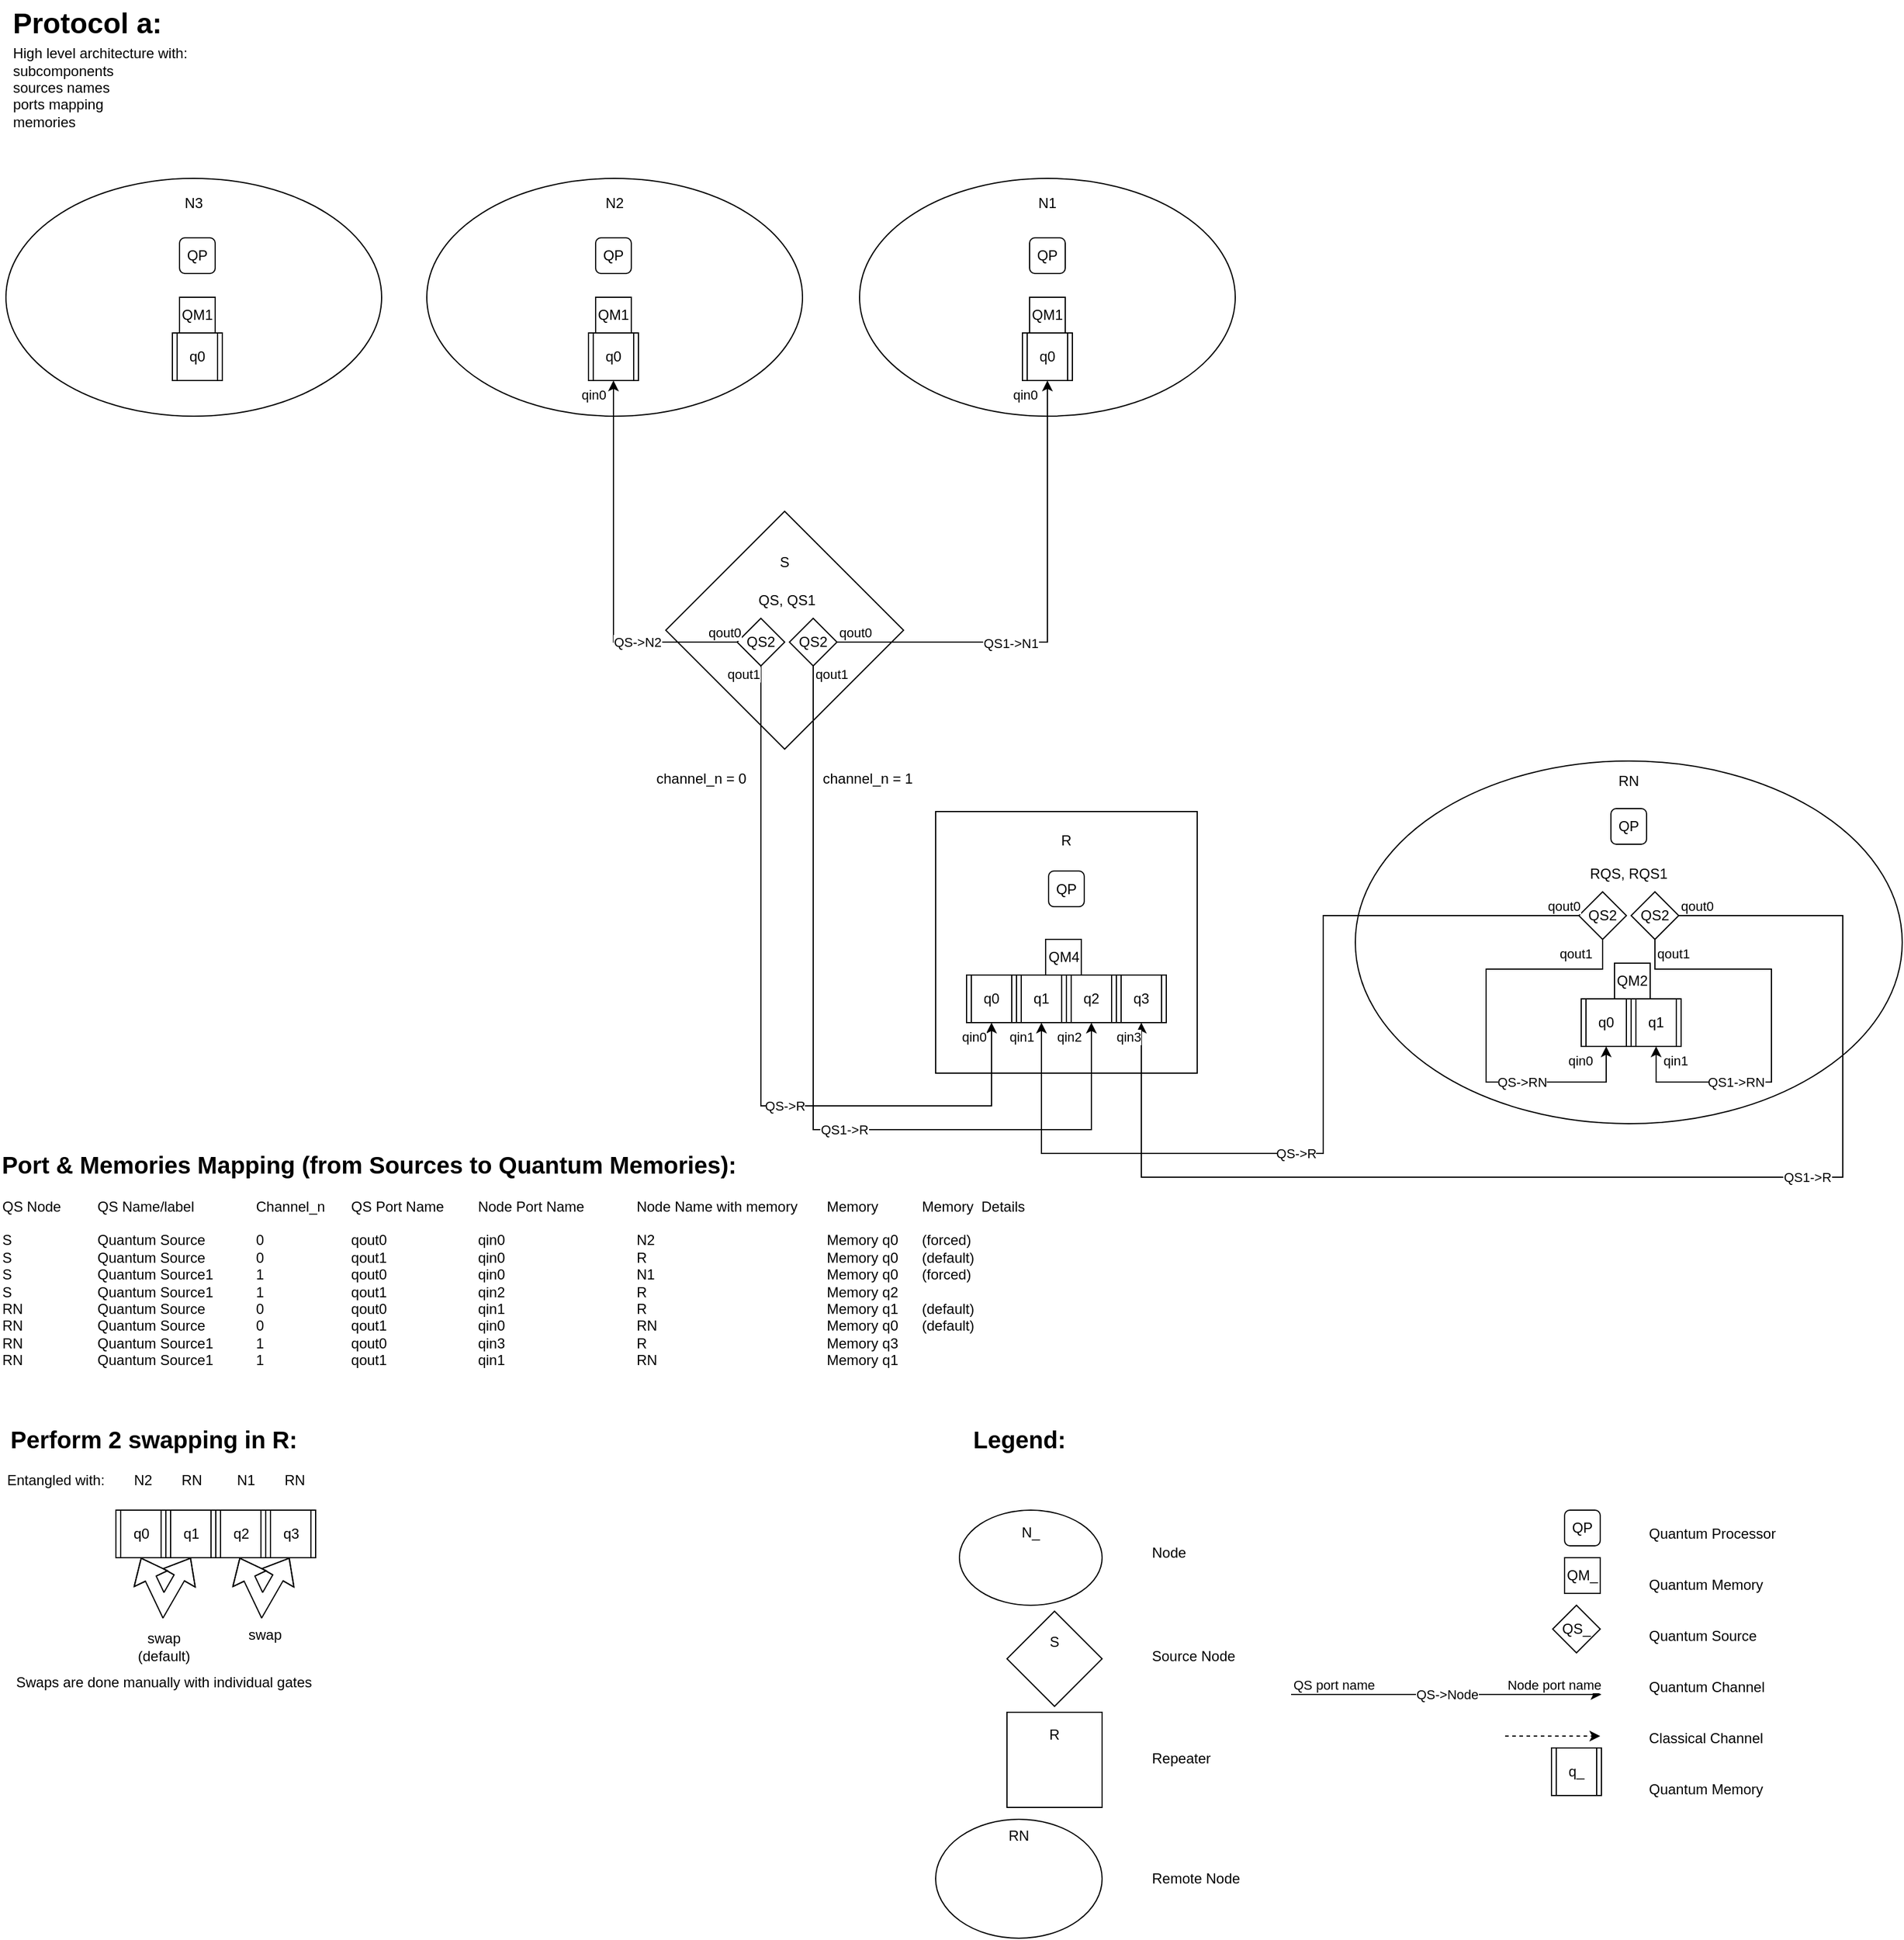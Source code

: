 <mxfile version="24.7.7">
  <diagram name="Page-1" id="dVKG3GEPzbiWDeYoe4Eq">
    <mxGraphModel dx="2391" dy="1146" grid="1" gridSize="10" guides="1" tooltips="1" connect="1" arrows="1" fold="1" page="1" pageScale="1" pageWidth="827" pageHeight="1169" math="0" shadow="0">
      <root>
        <mxCell id="0" />
        <mxCell id="1" parent="0" />
        <mxCell id="TDSQbMUx6A5pPO5LPqoz-3" value="QP" style="rounded=1;whiteSpace=wrap;html=1;" parent="1" vertex="1">
          <mxGeometry x="1356" y="1280" width="30" height="30" as="geometry" />
        </mxCell>
        <mxCell id="TDSQbMUx6A5pPO5LPqoz-5" value="QM_" style="whiteSpace=wrap;html=1;aspect=fixed;" parent="1" vertex="1">
          <mxGeometry x="1356" y="1320" width="30" height="30" as="geometry" />
        </mxCell>
        <mxCell id="TDSQbMUx6A5pPO5LPqoz-15" value="S&lt;div&gt;&lt;br&gt;&lt;/div&gt;&lt;div&gt;&lt;br&gt;&lt;/div&gt;&lt;div&gt;&lt;br&gt;&lt;/div&gt;&lt;div&gt;&lt;br&gt;&lt;/div&gt;&lt;div&gt;&lt;br&gt;&lt;/div&gt;&lt;div&gt;&lt;br&gt;&lt;/div&gt;&lt;div&gt;&lt;br&gt;&lt;/div&gt;&lt;div&gt;&lt;br&gt;&lt;/div&gt;" style="rhombus;whiteSpace=wrap;html=1;" parent="1" vertex="1">
          <mxGeometry x="600" y="440" width="200" height="200" as="geometry" />
        </mxCell>
        <mxCell id="TDSQbMUx6A5pPO5LPqoz-18" value="S&lt;div&gt;&lt;br&gt;&lt;/div&gt;&lt;div&gt;&lt;br&gt;&lt;/div&gt;" style="rhombus;whiteSpace=wrap;html=1;" parent="1" vertex="1">
          <mxGeometry x="887" y="1365" width="80" height="80" as="geometry" />
        </mxCell>
        <mxCell id="TDSQbMUx6A5pPO5LPqoz-19" value="QS_" style="rhombus;whiteSpace=wrap;html=1;" parent="1" vertex="1">
          <mxGeometry x="1346" y="1360" width="40" height="40" as="geometry" />
        </mxCell>
        <mxCell id="TDSQbMUx6A5pPO5LPqoz-25" value="Protocol a:" style="text;strokeColor=none;fillColor=none;html=1;fontSize=24;fontStyle=1;verticalAlign=middle;align=center;" parent="1" vertex="1">
          <mxGeometry x="47.5" y="10" width="130" height="40" as="geometry" />
        </mxCell>
        <mxCell id="TDSQbMUx6A5pPO5LPqoz-27" value="N1&lt;div&gt;&lt;br&gt;&lt;/div&gt;&lt;div&gt;&lt;br&gt;&lt;/div&gt;&lt;div&gt;&lt;br&gt;&lt;/div&gt;&lt;div&gt;&lt;div&gt;&lt;br&gt;&lt;/div&gt;&lt;div&gt;&lt;br&gt;&lt;/div&gt;&lt;div&gt;&lt;br&gt;&lt;/div&gt;&lt;div&gt;&lt;br&gt;&lt;/div&gt;&lt;div&gt;&lt;br&gt;&lt;div&gt;&lt;br&gt;&lt;/div&gt;&lt;div&gt;&lt;br&gt;&lt;/div&gt;&lt;div&gt;&lt;br&gt;&lt;/div&gt;&lt;/div&gt;&lt;/div&gt;" style="ellipse;whiteSpace=wrap;html=1;" parent="1" vertex="1">
          <mxGeometry x="763" y="160" width="316" height="200" as="geometry" />
        </mxCell>
        <mxCell id="TDSQbMUx6A5pPO5LPqoz-30" value="N2&lt;div&gt;&lt;br&gt;&lt;/div&gt;&lt;div&gt;&lt;br&gt;&lt;/div&gt;&lt;div&gt;&lt;br&gt;&lt;/div&gt;&lt;div&gt;&lt;br&gt;&lt;/div&gt;&lt;div&gt;&lt;br&gt;&lt;/div&gt;&lt;div&gt;&lt;br&gt;&lt;/div&gt;&lt;div&gt;&lt;br&gt;&lt;/div&gt;&lt;div&gt;&lt;br&gt;&lt;div&gt;&lt;br&gt;&lt;/div&gt;&lt;div&gt;&lt;br&gt;&lt;/div&gt;&lt;div&gt;&lt;br&gt;&lt;/div&gt;&lt;/div&gt;" style="ellipse;whiteSpace=wrap;html=1;" parent="1" vertex="1">
          <mxGeometry x="399" y="160" width="316" height="200" as="geometry" />
        </mxCell>
        <mxCell id="TDSQbMUx6A5pPO5LPqoz-33" value="N3&lt;div&gt;&lt;br&gt;&lt;/div&gt;&lt;div&gt;&lt;br&gt;&lt;/div&gt;&lt;div&gt;&lt;br&gt;&lt;/div&gt;&lt;div&gt;&lt;br&gt;&lt;/div&gt;&lt;div&gt;&lt;br&gt;&lt;/div&gt;&lt;div&gt;&lt;br&gt;&lt;/div&gt;&lt;div&gt;&lt;br&gt;&lt;/div&gt;&lt;div&gt;&lt;br&gt;&lt;/div&gt;&lt;div&gt;&lt;br&gt;&lt;/div&gt;&lt;div&gt;&lt;br&gt;&lt;/div&gt;&lt;div&gt;&lt;br&gt;&lt;/div&gt;" style="ellipse;whiteSpace=wrap;html=1;" parent="1" vertex="1">
          <mxGeometry x="45" y="160" width="316" height="200" as="geometry" />
        </mxCell>
        <mxCell id="TDSQbMUx6A5pPO5LPqoz-39" value="N_&lt;div&gt;&lt;br&gt;&lt;/div&gt;&lt;div&gt;&lt;br&gt;&lt;/div&gt;&lt;div&gt;&lt;br&gt;&lt;/div&gt;" style="ellipse;whiteSpace=wrap;html=1;" parent="1" vertex="1">
          <mxGeometry x="847" y="1280" width="120" height="80" as="geometry" />
        </mxCell>
        <mxCell id="TDSQbMUx6A5pPO5LPqoz-40" value="&lt;div&gt;&lt;br&gt;&lt;/div&gt;R&lt;div&gt;&lt;br&gt;&lt;/div&gt;&lt;div&gt;&lt;br&gt;&lt;/div&gt;&lt;div&gt;&lt;br&gt;&lt;/div&gt;&lt;div&gt;&lt;br&gt;&lt;/div&gt;&lt;div&gt;&lt;br&gt;&lt;/div&gt;&lt;div&gt;&lt;br&gt;&lt;/div&gt;&lt;div&gt;&lt;br&gt;&lt;/div&gt;&lt;div&gt;&lt;br&gt;&lt;/div&gt;&lt;div&gt;&lt;br&gt;&lt;/div&gt;&lt;div&gt;&lt;br&gt;&lt;div&gt;&lt;br&gt;&lt;/div&gt;&lt;div&gt;&lt;br&gt;&lt;/div&gt;&lt;div&gt;&lt;br&gt;&lt;/div&gt;&lt;/div&gt;" style="whiteSpace=wrap;html=1;aspect=fixed;" parent="1" vertex="1">
          <mxGeometry x="827" y="692.5" width="220" height="220" as="geometry" />
        </mxCell>
        <mxCell id="TDSQbMUx6A5pPO5LPqoz-42" value="R&lt;div&gt;&lt;br&gt;&lt;/div&gt;&lt;div&gt;&lt;br&gt;&lt;/div&gt;&lt;div&gt;&lt;br&gt;&lt;/div&gt;" style="whiteSpace=wrap;html=1;aspect=fixed;" parent="1" vertex="1">
          <mxGeometry x="887" y="1450" width="80" height="80" as="geometry" />
        </mxCell>
        <mxCell id="TDSQbMUx6A5pPO5LPqoz-43" value="QP" style="rounded=1;whiteSpace=wrap;html=1;" parent="1" vertex="1">
          <mxGeometry x="922" y="742.5" width="30" height="30" as="geometry" />
        </mxCell>
        <mxCell id="TDSQbMUx6A5pPO5LPqoz-49" value="&lt;div&gt;RN&lt;/div&gt;&lt;div&gt;&lt;br&gt;&lt;/div&gt;&lt;div&gt;&lt;br&gt;&lt;/div&gt;&lt;div&gt;&lt;br&gt;&lt;/div&gt;&lt;div&gt;&lt;br&gt;&lt;/div&gt;&lt;div&gt;&lt;br&gt;&lt;/div&gt;&lt;div&gt;&lt;br&gt;&lt;/div&gt;&lt;div&gt;&lt;br&gt;&lt;/div&gt;&lt;div&gt;&lt;br&gt;&lt;/div&gt;&lt;div&gt;&lt;br&gt;&lt;/div&gt;&lt;div&gt;&lt;br&gt;&lt;/div&gt;&lt;div&gt;&lt;br&gt;&lt;/div&gt;&lt;div&gt;&lt;br&gt;&lt;/div&gt;&lt;div&gt;&lt;br&gt;&lt;/div&gt;&lt;div&gt;&lt;br&gt;&lt;/div&gt;&lt;div&gt;&lt;br&gt;&lt;/div&gt;&lt;div&gt;&lt;br&gt;&lt;/div&gt;&lt;div&gt;&lt;br&gt;&lt;/div&gt;&lt;div&gt;&lt;br&gt;&lt;/div&gt;&lt;div&gt;&lt;br&gt;&lt;/div&gt;" style="ellipse;whiteSpace=wrap;html=1;" parent="1" vertex="1">
          <mxGeometry x="1180" y="650" width="460" height="305" as="geometry" />
        </mxCell>
        <mxCell id="TDSQbMUx6A5pPO5LPqoz-50" value="QP" style="rounded=1;whiteSpace=wrap;html=1;" parent="1" vertex="1">
          <mxGeometry x="1395" y="690" width="30" height="30" as="geometry" />
        </mxCell>
        <mxCell id="TDSQbMUx6A5pPO5LPqoz-63" value="&lt;div&gt;RN&lt;/div&gt;&lt;div&gt;&lt;br&gt;&lt;/div&gt;&lt;div&gt;&lt;br&gt;&lt;/div&gt;&lt;div&gt;&lt;br&gt;&lt;/div&gt;&lt;div&gt;&lt;br&gt;&lt;/div&gt;&lt;div&gt;&lt;br&gt;&lt;/div&gt;" style="ellipse;whiteSpace=wrap;html=1;" parent="1" vertex="1">
          <mxGeometry x="827" y="1540" width="140" height="100" as="geometry" />
        </mxCell>
        <mxCell id="TDSQbMUx6A5pPO5LPqoz-64" value="" style="endArrow=classic;html=1;rounded=0;dashed=1;" parent="1" edge="1">
          <mxGeometry width="50" height="50" relative="1" as="geometry">
            <mxPoint x="1306" y="1470" as="sourcePoint" />
            <mxPoint x="1386" y="1470" as="targetPoint" />
          </mxGeometry>
        </mxCell>
        <mxCell id="TDSQbMUx6A5pPO5LPqoz-67" value="Node&lt;div&gt;&lt;br&gt;&lt;/div&gt;&lt;div&gt;&lt;br&gt;&lt;/div&gt;&lt;div&gt;&lt;br&gt;&lt;/div&gt;&lt;div&gt;&lt;br&gt;&lt;/div&gt;&lt;div&gt;&lt;br&gt;&lt;/div&gt;&lt;div&gt;Source Node&lt;/div&gt;&lt;div&gt;&lt;br&gt;&lt;/div&gt;&lt;div&gt;&lt;br&gt;&lt;/div&gt;&lt;div&gt;&lt;br&gt;&lt;/div&gt;&lt;div&gt;&lt;br&gt;&lt;/div&gt;&lt;div&gt;&lt;br&gt;&lt;/div&gt;&lt;div&gt;Repeater&lt;/div&gt;&lt;div&gt;&lt;br&gt;&lt;/div&gt;&lt;div&gt;&lt;br&gt;&lt;/div&gt;&lt;div&gt;&lt;br&gt;&lt;/div&gt;&lt;div&gt;&lt;br&gt;&lt;/div&gt;&lt;div&gt;&lt;br&gt;&lt;/div&gt;&lt;div&gt;&lt;br&gt;&lt;/div&gt;&lt;div&gt;Remote Node&lt;/div&gt;&lt;div&gt;&lt;br&gt;&lt;/div&gt;" style="text;html=1;align=left;verticalAlign=middle;whiteSpace=wrap;rounded=0;" parent="1" vertex="1">
          <mxGeometry x="1007" y="1280" width="95" height="360" as="geometry" />
        </mxCell>
        <mxCell id="TDSQbMUx6A5pPO5LPqoz-69" value="&lt;div&gt;&lt;br&gt;&lt;/div&gt;&lt;div&gt;Quantum Processor&lt;/div&gt;&lt;div&gt;&lt;br&gt;&lt;/div&gt;&lt;div&gt;&lt;br&gt;&lt;/div&gt;&lt;div&gt;Quantum Memory&lt;/div&gt;&lt;div&gt;&lt;br&gt;&lt;/div&gt;&lt;div&gt;&lt;br&gt;&lt;/div&gt;Quantum Source&lt;div&gt;&lt;br&gt;&lt;/div&gt;&lt;div&gt;&lt;br&gt;&lt;/div&gt;&lt;div&gt;Quantum Channel&lt;/div&gt;&lt;div&gt;&lt;br&gt;&lt;/div&gt;&lt;div&gt;&lt;br&gt;&lt;/div&gt;&lt;div&gt;Classical Channel&lt;/div&gt;&lt;div&gt;&lt;br&gt;&lt;/div&gt;&lt;div&gt;&lt;br&gt;&lt;/div&gt;&lt;div&gt;Quantum Memory&lt;/div&gt;" style="text;html=1;align=left;verticalAlign=middle;whiteSpace=wrap;rounded=0;" parent="1" vertex="1">
          <mxGeometry x="1425" y="1280" width="120" height="240" as="geometry" />
        </mxCell>
        <mxCell id="TDSQbMUx6A5pPO5LPqoz-70" value="Legend:" style="text;strokeColor=none;fillColor=none;html=1;fontSize=20;fontStyle=1;verticalAlign=middle;align=center;" parent="1" vertex="1">
          <mxGeometry x="847" y="1200" width="100" height="40" as="geometry" />
        </mxCell>
        <mxCell id="6ZekbZQsyrOJWmKaFdWu-2" value="Perform 2 swapping in R:" style="text;strokeColor=none;fillColor=none;html=1;fontSize=20;fontStyle=1;verticalAlign=middle;align=center;" parent="1" vertex="1">
          <mxGeometry x="43.5" y="1200" width="250" height="40" as="geometry" />
        </mxCell>
        <mxCell id="6ZekbZQsyrOJWmKaFdWu-3" value="q_" style="shape=process;whiteSpace=wrap;html=1;backgroundOutline=1;" parent="1" vertex="1">
          <mxGeometry x="1345" y="1480" width="42" height="40" as="geometry" />
        </mxCell>
        <mxCell id="6ZekbZQsyrOJWmKaFdWu-7" value="q0" style="shape=process;whiteSpace=wrap;html=1;backgroundOutline=1;" parent="1" vertex="1">
          <mxGeometry x="137.5" y="1280" width="42" height="40" as="geometry" />
        </mxCell>
        <mxCell id="6ZekbZQsyrOJWmKaFdWu-8" value="q1" style="shape=process;whiteSpace=wrap;html=1;backgroundOutline=1;" parent="1" vertex="1">
          <mxGeometry x="179.5" y="1280" width="42" height="40" as="geometry" />
        </mxCell>
        <mxCell id="6ZekbZQsyrOJWmKaFdWu-9" value="q2" style="shape=process;whiteSpace=wrap;html=1;backgroundOutline=1;" parent="1" vertex="1">
          <mxGeometry x="221.5" y="1280" width="42" height="40" as="geometry" />
        </mxCell>
        <mxCell id="6ZekbZQsyrOJWmKaFdWu-10" value="q3" style="shape=process;whiteSpace=wrap;html=1;backgroundOutline=1;" parent="1" vertex="1">
          <mxGeometry x="263.5" y="1280" width="42" height="40" as="geometry" />
        </mxCell>
        <mxCell id="6ZekbZQsyrOJWmKaFdWu-11" value="" style="shape=flexArrow;endArrow=classic;startArrow=classic;html=1;rounded=0;entryX=0.5;entryY=1;entryDx=0;entryDy=0;exitX=0.5;exitY=1;exitDx=0;exitDy=0;" parent="1" source="6ZekbZQsyrOJWmKaFdWu-7" target="6ZekbZQsyrOJWmKaFdWu-8" edge="1">
          <mxGeometry width="100" height="100" relative="1" as="geometry">
            <mxPoint x="121.5" y="1440" as="sourcePoint" />
            <mxPoint x="221.5" y="1340" as="targetPoint" />
            <Array as="points">
              <mxPoint x="177.5" y="1360" />
            </Array>
          </mxGeometry>
        </mxCell>
        <mxCell id="6ZekbZQsyrOJWmKaFdWu-12" value="" style="shape=flexArrow;endArrow=classic;startArrow=classic;html=1;rounded=0;entryX=0.5;entryY=1;entryDx=0;entryDy=0;exitX=0.5;exitY=1;exitDx=0;exitDy=0;" parent="1" edge="1">
          <mxGeometry width="100" height="100" relative="1" as="geometry">
            <mxPoint x="241.5" y="1320" as="sourcePoint" />
            <mxPoint x="283.5" y="1320" as="targetPoint" />
            <Array as="points">
              <mxPoint x="260.5" y="1360" />
            </Array>
          </mxGeometry>
        </mxCell>
        <mxCell id="6ZekbZQsyrOJWmKaFdWu-13" value="swap&lt;div&gt;&lt;div&gt;(default)&lt;/div&gt;&lt;/div&gt;" style="text;html=1;align=center;verticalAlign=middle;whiteSpace=wrap;rounded=0;" parent="1" vertex="1">
          <mxGeometry x="147.5" y="1380" width="60" height="30" as="geometry" />
        </mxCell>
        <mxCell id="6ZekbZQsyrOJWmKaFdWu-14" value="swap" style="text;html=1;align=center;verticalAlign=middle;whiteSpace=wrap;rounded=0;" parent="1" vertex="1">
          <mxGeometry x="232.5" y="1370" width="60" height="30" as="geometry" />
        </mxCell>
        <mxCell id="6ZekbZQsyrOJWmKaFdWu-15" value="Swaps are done manually with individual gates" style="text;html=1;align=center;verticalAlign=middle;whiteSpace=wrap;rounded=0;" parent="1" vertex="1">
          <mxGeometry x="42.5" y="1410" width="270" height="30" as="geometry" />
        </mxCell>
        <mxCell id="jlj2QMJZJEnWQBQpmMhb-1" value="Entangled with:&lt;span style=&quot;white-space: pre;&quot;&gt;&#x9;N2&lt;span style=&quot;white-space: pre;&quot;&gt;&#x9;    &lt;/span&gt;&lt;span style=&quot;white-space: pre;&quot;&gt;RN&lt;span style=&quot;white-space: pre;&quot;&gt;&#x9;  &lt;/span&gt;&lt;span style=&quot;white-space: pre;&quot;&gt;N1&lt;span style=&quot;white-space: pre;&quot;&gt;&#x9;      &lt;/span&gt;&lt;span style=&quot;white-space: pre;&quot;&gt;RN&lt;/span&gt;&lt;span style=&quot;white-space: pre;&quot;&gt;&#x9;&lt;/span&gt;&lt;/span&gt;&lt;/span&gt;&lt;/span&gt;" style="text;html=1;align=left;verticalAlign=middle;whiteSpace=wrap;rounded=0;" parent="1" vertex="1">
          <mxGeometry x="43.5" y="1240" width="320" height="30" as="geometry" />
        </mxCell>
        <mxCell id="_CLj2CQcmW9tfBpM781E-1" value="Port &amp;amp; Memories Mapping (from Sources to Quantum Memories):" style="text;strokeColor=none;fillColor=none;html=1;fontSize=20;fontStyle=1;verticalAlign=middle;align=center;" vertex="1" parent="1">
          <mxGeometry x="40" y="969" width="620" height="40" as="geometry" />
        </mxCell>
        <mxCell id="_CLj2CQcmW9tfBpM781E-2" value="&lt;div&gt;QS Node&lt;span style=&quot;white-space: pre;&quot;&gt;&#x9;&#x9;QS Name/label&#x9;&#x9;Channel_n&lt;span style=&quot;white-space: pre;&quot;&gt;&#x9;&lt;/span&gt;QS Port Name&lt;span style=&quot;white-space: pre;&quot;&gt;&#x9;&lt;/span&gt;&lt;span style=&quot;white-space: pre;&quot;&gt;&#x9;Node Port Name&lt;/span&gt;&lt;span style=&quot;white-space: pre;&quot;&gt;&#x9;&lt;/span&gt;&lt;span style=&quot;white-space: pre;&quot;&gt;&#x9;&lt;/span&gt;Node Name with memory&#x9;Memory&#x9;&#x9;&lt;/span&gt;&lt;span style=&quot;white-space: pre;&quot;&gt;Memory  &lt;/span&gt;&lt;span style=&quot;white-space: pre;&quot;&gt;Details&lt;/span&gt;&lt;/div&gt;&lt;div&gt;&lt;span style=&quot;white-space: pre;&quot;&gt;&lt;br&gt;&lt;/span&gt;&lt;/div&gt;S&lt;span style=&quot;white-space: pre;&quot;&gt;&#x9;&lt;/span&gt;&lt;span style=&quot;white-space: pre;&quot;&gt;&#x9;&lt;/span&gt;&lt;span style=&quot;white-space: pre;&quot;&gt;&#x9;Quantum Source&lt;span style=&quot;white-space: pre;&quot;&gt;&#x9;&lt;/span&gt;&lt;span style=&quot;white-space: pre;&quot;&gt;&#x9;0&lt;span style=&quot;white-space: pre;&quot;&gt;&#x9;&lt;/span&gt;&lt;span style=&quot;white-space: pre;&quot;&gt;&#x9;&lt;span style=&quot;white-space: pre;&quot;&gt;&#x9;qout0&lt;span style=&quot;white-space: pre;&quot;&gt;&#x9;&lt;/span&gt;&lt;span style=&quot;white-space: pre;&quot;&gt;&#x9;&lt;/span&gt;&lt;span style=&quot;white-space: pre;&quot;&gt;&#x9;&lt;/span&gt;&lt;/span&gt;&lt;span style=&quot;white-space: pre;&quot;&gt;qin0&lt;/span&gt;&lt;span style=&quot;white-space: pre;&quot;&gt;&#x9;&lt;/span&gt;&lt;span style=&quot;white-space: pre;&quot;&gt;&#x9;&lt;/span&gt;&lt;span style=&quot;white-space: pre;&quot;&gt;&#x9;&lt;/span&gt;&lt;span style=&quot;white-space: pre;&quot;&gt;&#x9;&lt;/span&gt;&lt;span style=&quot;white-space: pre;&quot;&gt;&#x9;&lt;/span&gt;&lt;/span&gt;&lt;/span&gt;&lt;span style=&quot;white-space: pre;&quot;&gt;N2 &lt;span style=&quot;white-space: pre;&quot;&gt;&#x9;&lt;span style=&quot;white-space: pre;&quot;&gt;&#x9;&lt;span style=&quot;white-space: pre;&quot;&gt;&#x9;&lt;/span&gt;&lt;span style=&quot;white-space: pre;&quot;&gt;&#x9;&lt;/span&gt;&lt;span style=&quot;white-space: pre;&quot;&gt;&#x9;&lt;/span&gt;&lt;span style=&quot;white-space: pre;&quot;&gt;&#x9;&lt;/span&gt;&lt;/span&gt;&lt;/span&gt;Memory q0 &lt;span style=&quot;white-space: pre;&quot;&gt;&#x9;&lt;/span&gt;(forced)&lt;br&gt;&lt;/span&gt;&lt;/span&gt;&lt;div&gt;S&lt;span style=&quot;white-space: pre;&quot;&gt;&#x9;&lt;/span&gt;&lt;span style=&quot;white-space: pre;&quot;&gt;&#x9;&lt;/span&gt;&lt;span style=&quot;white-space: pre;&quot;&gt;&#x9;Quantum Source&#x9;&#x9;0&lt;span style=&quot;white-space: pre;&quot;&gt;&#x9;&lt;/span&gt;&lt;span style=&quot;white-space: pre;&quot;&gt;&#x9;&lt;span style=&quot;white-space: pre;&quot;&gt;&#x9;&lt;/span&gt;&lt;/span&gt;&lt;/span&gt;&lt;span style=&quot;white-space: pre;&quot;&gt;qout1&lt;/span&gt;&lt;span style=&quot;white-space: pre;&quot;&gt;&#x9;&#x9;&#x9;&lt;/span&gt;&lt;span style=&quot;white-space: pre;&quot;&gt;qin0&lt;/span&gt;&lt;span style=&quot;white-space: pre;&quot;&gt;&#x9;&#x9;&#x9;&#x9;&#x9;R&#x9;&lt;/span&gt;&lt;span style=&quot;white-space: pre;&quot;&gt; &#x9;&#x9;&#x9;&#x9;&#x9;Memory q0  &#x9;(default)&lt;/span&gt;&lt;/div&gt;&lt;div&gt;S&lt;span style=&quot;white-space: pre;&quot;&gt;&#x9;&lt;/span&gt;&lt;span style=&quot;white-space: pre;&quot;&gt;&#x9;&lt;/span&gt;&lt;span style=&quot;white-space: pre;&quot;&gt;&#x9;Quantum Source1&#x9;&#x9;1&lt;span style=&quot;white-space: pre;&quot;&gt;&#x9;&lt;/span&gt;&lt;span style=&quot;white-space: pre;&quot;&gt;&#x9;&lt;span style=&quot;white-space: pre;&quot;&gt;&#x9;&lt;/span&gt;&lt;/span&gt;&lt;/span&gt;&lt;span style=&quot;white-space: pre;&quot;&gt;qout0&lt;/span&gt;&lt;span style=&quot;white-space: pre;&quot;&gt;&#x9;&#x9;&#x9;&lt;/span&gt;&lt;span style=&quot;white-space: pre;&quot;&gt;qin0&lt;/span&gt;&lt;span style=&quot;white-space: pre;&quot;&gt;&#x9;&#x9;&#x9;&#x9;&#x9;&lt;/span&gt;&lt;span style=&quot;white-space: pre;&quot;&gt;N1 &#x9;&lt;/span&gt;&lt;span style=&quot;white-space: pre;&quot;&gt;&#x9;&#x9;&#x9;&#x9;&#x9;&lt;/span&gt;&lt;span style=&quot;white-space: pre;&quot;&gt;Memory q0 &#x9;(forced)&lt;/span&gt;&lt;/div&gt;&lt;div&gt;&lt;div&gt;S&lt;span style=&quot;white-space: pre;&quot;&gt;&#x9;&lt;/span&gt;&lt;span style=&quot;white-space: pre;&quot;&gt;&#x9;&lt;/span&gt;&lt;span style=&quot;white-space: pre;&quot;&gt;&#x9;Quantum Source1&#x9;&#x9;1&lt;span style=&quot;white-space: pre;&quot;&gt;&#x9;&lt;/span&gt;&lt;span style=&quot;white-space: pre;&quot;&gt;&#x9;&lt;span style=&quot;white-space: pre;&quot;&gt;&#x9;&lt;/span&gt;&lt;/span&gt;&lt;/span&gt;&lt;span style=&quot;white-space: pre;&quot;&gt;qout1&lt;/span&gt;&lt;span style=&quot;white-space: pre;&quot;&gt;&#x9;&#x9;&#x9;&lt;/span&gt;&lt;span style=&quot;white-space: pre;&quot;&gt;qin2&lt;/span&gt;&lt;span style=&quot;white-space: pre;&quot;&gt;&#x9;&#x9;&#x9;&#x9;&#x9;R&#x9;&lt;/span&gt;&lt;span style=&quot;white-space: pre;&quot;&gt; &#x9;&#x9;&#x9;&#x9;&#x9;Memory q2 &#x9;&lt;/span&gt;&lt;/div&gt;&lt;/div&gt;&lt;div&gt;RN&lt;span style=&quot;white-space: pre;&quot;&gt;&#x9;&lt;/span&gt;&lt;span style=&quot;white-space: pre;&quot;&gt;&#x9;&lt;/span&gt;&lt;span style=&quot;white-space: pre;&quot;&gt;&#x9;Quantum Source&#x9;&#x9;0&lt;span style=&quot;white-space: pre;&quot;&gt;&#x9;&lt;/span&gt;&lt;span style=&quot;white-space: pre;&quot;&gt;&#x9;&lt;span style=&quot;white-space: pre;&quot;&gt;&#x9;&lt;/span&gt;&lt;/span&gt;&lt;/span&gt;&lt;span style=&quot;white-space: pre;&quot;&gt;qout0&lt;/span&gt;&lt;span style=&quot;white-space: pre;&quot;&gt;&#x9;&#x9;&#x9;&lt;/span&gt;&lt;span style=&quot;white-space: pre;&quot;&gt;qin1&lt;/span&gt;&lt;span style=&quot;white-space: pre;&quot;&gt;&#x9;&#x9;&#x9;&#x9;&#x9;&lt;/span&gt;&lt;span style=&quot;white-space: pre;&quot;&gt;R &#x9;&lt;/span&gt;&lt;span style=&quot;white-space: pre;&quot;&gt;&#x9;&#x9;&#x9;&#x9;&#x9;&lt;/span&gt;&lt;span style=&quot;white-space: pre;&quot;&gt;Memory q1 &#x9;(default)&lt;/span&gt;&lt;/div&gt;&lt;div&gt;&lt;div&gt;RN&lt;span style=&quot;white-space: pre;&quot;&gt;&#x9;&lt;/span&gt;&lt;span style=&quot;white-space: pre;&quot;&gt;&#x9;&lt;/span&gt;&lt;span style=&quot;white-space: pre;&quot;&gt;&#x9;Quantum Source&#x9;&#x9;0&lt;span style=&quot;white-space: pre;&quot;&gt;&#x9;&lt;/span&gt;&lt;span style=&quot;white-space: pre;&quot;&gt;&#x9;&lt;span style=&quot;white-space: pre;&quot;&gt;&#x9;&lt;/span&gt;&lt;/span&gt;&lt;/span&gt;&lt;span style=&quot;white-space: pre;&quot;&gt;qout1&lt;/span&gt;&lt;span style=&quot;white-space: pre;&quot;&gt;&#x9;&#x9;&#x9;&lt;/span&gt;&lt;span style=&quot;white-space: pre;&quot;&gt;qin0&lt;/span&gt;&lt;span style=&quot;white-space: pre;&quot;&gt;&#x9;&#x9;&#x9;&#x9;&#x9;RN&#x9;&lt;/span&gt;&lt;span style=&quot;white-space: pre;&quot;&gt; &#x9;&#x9;&#x9;&#x9;&#x9;Memory q0  &#x9;(default)&lt;/span&gt;&lt;/div&gt;&lt;div&gt;RN&lt;span style=&quot;white-space: pre;&quot;&gt;&#x9;&lt;/span&gt;&lt;span style=&quot;white-space: pre;&quot;&gt;&#x9;&lt;/span&gt;&lt;span style=&quot;white-space: pre;&quot;&gt;&#x9;Quantum Source1&#x9;&#x9;1&lt;span style=&quot;white-space: pre;&quot;&gt;&#x9;&lt;/span&gt;&lt;span style=&quot;white-space: pre;&quot;&gt;&#x9;&lt;span style=&quot;white-space: pre;&quot;&gt;&#x9;&lt;/span&gt;&lt;/span&gt;&lt;/span&gt;&lt;span style=&quot;white-space: pre;&quot;&gt;qout0&lt;/span&gt;&lt;span style=&quot;white-space: pre;&quot;&gt;&#x9;&#x9;&#x9;&lt;/span&gt;&lt;span style=&quot;white-space: pre;&quot;&gt;qin3&lt;/span&gt;&lt;span style=&quot;white-space: pre;&quot;&gt;&#x9;&#x9;&#x9;&#x9;&#x9;&lt;/span&gt;&lt;span style=&quot;white-space: pre;&quot;&gt;R &#x9;&lt;/span&gt;&lt;span style=&quot;white-space: pre;&quot;&gt;&#x9;&#x9;&#x9;&#x9;&#x9;&lt;/span&gt;&lt;span style=&quot;white-space: pre;&quot;&gt;Memory q3&#x9;&lt;/span&gt;&lt;/div&gt;&lt;div&gt;&lt;div&gt;RN&lt;span style=&quot;white-space: pre;&quot;&gt;&#x9;&lt;/span&gt;&lt;span style=&quot;white-space: pre;&quot;&gt;&#x9;&lt;/span&gt;&lt;span style=&quot;white-space: pre;&quot;&gt;&#x9;Quantum Source1&#x9;&#x9;1&lt;span style=&quot;white-space: pre;&quot;&gt;&#x9;&lt;/span&gt;&lt;span style=&quot;white-space: pre;&quot;&gt;&#x9;&lt;span style=&quot;white-space: pre;&quot;&gt;&#x9;&lt;/span&gt;&lt;/span&gt;&lt;/span&gt;&lt;span style=&quot;white-space: pre;&quot;&gt;qout1&lt;/span&gt;&lt;span style=&quot;white-space: pre;&quot;&gt;&#x9;&#x9;&#x9;&lt;/span&gt;&lt;span style=&quot;white-space: pre;&quot;&gt;qin1&lt;/span&gt;&lt;span style=&quot;white-space: pre;&quot;&gt;&#x9;&#x9;&#x9;&#x9;&#x9;RN&#x9;&lt;/span&gt;&lt;span style=&quot;white-space: pre;&quot;&gt; &#x9;&#x9;&#x9;&#x9;&#x9;Memory q1 &#x9;&lt;/span&gt;&lt;/div&gt;&lt;/div&gt;&lt;/div&gt;" style="text;html=1;align=left;verticalAlign=middle;whiteSpace=wrap;rounded=0;" vertex="1" parent="1">
          <mxGeometry x="40" y="1009" width="876" height="160" as="geometry" />
        </mxCell>
        <mxCell id="_CLj2CQcmW9tfBpM781E-3" value="&lt;div style=&quot;text-align: left;&quot;&gt;High level architecture with:&amp;nbsp;&lt;/div&gt;&lt;div style=&quot;text-align: left;&quot;&gt;subcomponents&lt;/div&gt;&lt;div style=&quot;text-align: left;&quot;&gt;sources names&lt;/div&gt;&lt;div style=&quot;text-align: left;&quot;&gt;ports mapping&lt;/div&gt;&lt;div style=&quot;text-align: left;&quot;&gt;memories&lt;/div&gt;&lt;div style=&quot;text-align: left;&quot;&gt;&lt;br&gt;&lt;/div&gt;&lt;div&gt;&lt;br&gt;&lt;/div&gt;" style="text;html=1;align=center;verticalAlign=middle;whiteSpace=wrap;rounded=0;" vertex="1" parent="1">
          <mxGeometry x="40" y="50" width="171.5" height="95" as="geometry" />
        </mxCell>
        <mxCell id="_CLj2CQcmW9tfBpM781E-6" value="" style="group" vertex="1" connectable="0" parent="1">
          <mxGeometry x="1370" y="820" width="84" height="70" as="geometry" />
        </mxCell>
        <mxCell id="TDSQbMUx6A5pPO5LPqoz-51" value="QM2" style="whiteSpace=wrap;html=1;aspect=fixed;" parent="_CLj2CQcmW9tfBpM781E-6" vertex="1">
          <mxGeometry x="28" width="30" height="30" as="geometry" />
        </mxCell>
        <mxCell id="_CLj2CQcmW9tfBpM781E-4" value="q0" style="shape=process;whiteSpace=wrap;html=1;backgroundOutline=1;" vertex="1" parent="_CLj2CQcmW9tfBpM781E-6">
          <mxGeometry y="30" width="42" height="40" as="geometry" />
        </mxCell>
        <mxCell id="_CLj2CQcmW9tfBpM781E-5" value="q1" style="shape=process;whiteSpace=wrap;html=1;backgroundOutline=1;" vertex="1" parent="_CLj2CQcmW9tfBpM781E-6">
          <mxGeometry x="42" y="30" width="42" height="40" as="geometry" />
        </mxCell>
        <mxCell id="_CLj2CQcmW9tfBpM781E-21" value="" style="group" vertex="1" connectable="0" parent="1">
          <mxGeometry x="853" y="800" width="168" height="70" as="geometry" />
        </mxCell>
        <mxCell id="TDSQbMUx6A5pPO5LPqoz-44" value="QM4" style="whiteSpace=wrap;html=1;aspect=fixed;" parent="_CLj2CQcmW9tfBpM781E-21" vertex="1">
          <mxGeometry x="66.5" width="30" height="30" as="geometry" />
        </mxCell>
        <mxCell id="TDSQbMUx6A5pPO5LPqoz-45" style="edgeStyle=orthogonalEdgeStyle;rounded=0;orthogonalLoop=1;jettySize=auto;html=1;exitX=0.5;exitY=1;exitDx=0;exitDy=0;" parent="_CLj2CQcmW9tfBpM781E-21" source="TDSQbMUx6A5pPO5LPqoz-44" target="TDSQbMUx6A5pPO5LPqoz-44" edge="1">
          <mxGeometry relative="1" as="geometry" />
        </mxCell>
        <mxCell id="_CLj2CQcmW9tfBpM781E-17" value="q0" style="shape=process;whiteSpace=wrap;html=1;backgroundOutline=1;" vertex="1" parent="_CLj2CQcmW9tfBpM781E-21">
          <mxGeometry y="30" width="42" height="40" as="geometry" />
        </mxCell>
        <mxCell id="_CLj2CQcmW9tfBpM781E-18" value="q1" style="shape=process;whiteSpace=wrap;html=1;backgroundOutline=1;" vertex="1" parent="_CLj2CQcmW9tfBpM781E-21">
          <mxGeometry x="42" y="30" width="42" height="40" as="geometry" />
        </mxCell>
        <mxCell id="_CLj2CQcmW9tfBpM781E-19" value="q2" style="shape=process;whiteSpace=wrap;html=1;backgroundOutline=1;" vertex="1" parent="_CLj2CQcmW9tfBpM781E-21">
          <mxGeometry x="84" y="30" width="42" height="40" as="geometry" />
        </mxCell>
        <mxCell id="_CLj2CQcmW9tfBpM781E-20" value="q3" style="shape=process;whiteSpace=wrap;html=1;backgroundOutline=1;" vertex="1" parent="_CLj2CQcmW9tfBpM781E-21">
          <mxGeometry x="126" y="30" width="42" height="40" as="geometry" />
        </mxCell>
        <mxCell id="_CLj2CQcmW9tfBpM781E-23" value="" style="group" vertex="1" connectable="0" parent="1">
          <mxGeometry x="1368" y="730" width="84" height="70" as="geometry" />
        </mxCell>
        <mxCell id="_CLj2CQcmW9tfBpM781E-7" value="" style="group" vertex="1" connectable="0" parent="_CLj2CQcmW9tfBpM781E-23">
          <mxGeometry y="30" width="84" height="40" as="geometry" />
        </mxCell>
        <mxCell id="TDSQbMUx6A5pPO5LPqoz-57" value="QS2" style="rhombus;whiteSpace=wrap;html=1;" parent="_CLj2CQcmW9tfBpM781E-7" vertex="1">
          <mxGeometry width="40" height="40" as="geometry" />
        </mxCell>
        <mxCell id="TDSQbMUx6A5pPO5LPqoz-58" value="QS2" style="rhombus;whiteSpace=wrap;html=1;" parent="_CLj2CQcmW9tfBpM781E-7" vertex="1">
          <mxGeometry x="44" width="40" height="40" as="geometry" />
        </mxCell>
        <mxCell id="_CLj2CQcmW9tfBpM781E-22" value="RQS, RQS1" style="text;html=1;align=center;verticalAlign=middle;whiteSpace=wrap;rounded=0;" vertex="1" parent="_CLj2CQcmW9tfBpM781E-23">
          <mxGeometry x="7" width="70" height="30" as="geometry" />
        </mxCell>
        <mxCell id="_CLj2CQcmW9tfBpM781E-33" value="" style="group" vertex="1" connectable="0" parent="1">
          <mxGeometry x="185" y="210" width="42" height="120" as="geometry" />
        </mxCell>
        <mxCell id="TDSQbMUx6A5pPO5LPqoz-34" value="QP" style="rounded=1;whiteSpace=wrap;html=1;" parent="_CLj2CQcmW9tfBpM781E-33" vertex="1">
          <mxGeometry x="6" width="30" height="30" as="geometry" />
        </mxCell>
        <mxCell id="_CLj2CQcmW9tfBpM781E-30" value="" style="group" vertex="1" connectable="0" parent="_CLj2CQcmW9tfBpM781E-33">
          <mxGeometry y="50" width="42" height="70" as="geometry" />
        </mxCell>
        <mxCell id="_CLj2CQcmW9tfBpM781E-31" value="QM1" style="whiteSpace=wrap;html=1;aspect=fixed;" vertex="1" parent="_CLj2CQcmW9tfBpM781E-30">
          <mxGeometry x="6" width="30" height="30" as="geometry" />
        </mxCell>
        <mxCell id="_CLj2CQcmW9tfBpM781E-32" value="q0" style="shape=process;whiteSpace=wrap;html=1;backgroundOutline=1;" vertex="1" parent="_CLj2CQcmW9tfBpM781E-30">
          <mxGeometry y="30" width="42" height="40" as="geometry" />
        </mxCell>
        <mxCell id="_CLj2CQcmW9tfBpM781E-34" value="" style="group" vertex="1" connectable="0" parent="1">
          <mxGeometry x="900" y="210" width="42" height="120" as="geometry" />
        </mxCell>
        <mxCell id="_CLj2CQcmW9tfBpM781E-35" value="QP" style="rounded=1;whiteSpace=wrap;html=1;" vertex="1" parent="_CLj2CQcmW9tfBpM781E-34">
          <mxGeometry x="6" width="30" height="30" as="geometry" />
        </mxCell>
        <mxCell id="_CLj2CQcmW9tfBpM781E-36" value="" style="group" vertex="1" connectable="0" parent="_CLj2CQcmW9tfBpM781E-34">
          <mxGeometry y="50" width="42" height="70" as="geometry" />
        </mxCell>
        <mxCell id="_CLj2CQcmW9tfBpM781E-37" value="QM1" style="whiteSpace=wrap;html=1;aspect=fixed;" vertex="1" parent="_CLj2CQcmW9tfBpM781E-36">
          <mxGeometry x="6" width="30" height="30" as="geometry" />
        </mxCell>
        <mxCell id="_CLj2CQcmW9tfBpM781E-38" value="q0" style="shape=process;whiteSpace=wrap;html=1;backgroundOutline=1;" vertex="1" parent="_CLj2CQcmW9tfBpM781E-36">
          <mxGeometry y="30" width="42" height="40" as="geometry" />
        </mxCell>
        <mxCell id="_CLj2CQcmW9tfBpM781E-41" value="" style="group" vertex="1" connectable="0" parent="1">
          <mxGeometry x="535" y="210" width="42" height="120" as="geometry" />
        </mxCell>
        <mxCell id="_CLj2CQcmW9tfBpM781E-42" value="QP" style="rounded=1;whiteSpace=wrap;html=1;" vertex="1" parent="_CLj2CQcmW9tfBpM781E-41">
          <mxGeometry x="6" width="30" height="30" as="geometry" />
        </mxCell>
        <mxCell id="_CLj2CQcmW9tfBpM781E-43" value="" style="group" vertex="1" connectable="0" parent="_CLj2CQcmW9tfBpM781E-41">
          <mxGeometry y="50" width="42" height="70" as="geometry" />
        </mxCell>
        <mxCell id="_CLj2CQcmW9tfBpM781E-44" value="QM1" style="whiteSpace=wrap;html=1;aspect=fixed;" vertex="1" parent="_CLj2CQcmW9tfBpM781E-43">
          <mxGeometry x="6" width="30" height="30" as="geometry" />
        </mxCell>
        <mxCell id="_CLj2CQcmW9tfBpM781E-45" value="q0" style="shape=process;whiteSpace=wrap;html=1;backgroundOutline=1;" vertex="1" parent="_CLj2CQcmW9tfBpM781E-43">
          <mxGeometry y="30" width="42" height="40" as="geometry" />
        </mxCell>
        <mxCell id="_CLj2CQcmW9tfBpM781E-46" value="" style="group" vertex="1" connectable="0" parent="1">
          <mxGeometry x="660" y="500" width="84" height="70" as="geometry" />
        </mxCell>
        <mxCell id="_CLj2CQcmW9tfBpM781E-47" value="" style="group" vertex="1" connectable="0" parent="_CLj2CQcmW9tfBpM781E-46">
          <mxGeometry y="30" width="84" height="40" as="geometry" />
        </mxCell>
        <mxCell id="_CLj2CQcmW9tfBpM781E-48" value="QS2" style="rhombus;whiteSpace=wrap;html=1;" vertex="1" parent="_CLj2CQcmW9tfBpM781E-47">
          <mxGeometry width="40" height="40" as="geometry" />
        </mxCell>
        <mxCell id="_CLj2CQcmW9tfBpM781E-49" value="QS2" style="rhombus;whiteSpace=wrap;html=1;" vertex="1" parent="_CLj2CQcmW9tfBpM781E-47">
          <mxGeometry x="44" width="40" height="40" as="geometry" />
        </mxCell>
        <mxCell id="_CLj2CQcmW9tfBpM781E-50" value="QS, QS1" style="text;html=1;align=center;verticalAlign=middle;whiteSpace=wrap;rounded=0;" vertex="1" parent="_CLj2CQcmW9tfBpM781E-46">
          <mxGeometry x="7" width="70" height="30" as="geometry" />
        </mxCell>
        <mxCell id="_CLj2CQcmW9tfBpM781E-51" value="channel_n = 0" style="text;html=1;align=center;verticalAlign=middle;whiteSpace=wrap;rounded=0;" vertex="1" parent="1">
          <mxGeometry x="590" y="650" width="80" height="30" as="geometry" />
        </mxCell>
        <mxCell id="_CLj2CQcmW9tfBpM781E-52" value="channel_n = 1" style="text;html=1;align=center;verticalAlign=middle;whiteSpace=wrap;rounded=0;" vertex="1" parent="1">
          <mxGeometry x="730" y="650" width="80" height="30" as="geometry" />
        </mxCell>
        <mxCell id="_CLj2CQcmW9tfBpM781E-57" value="" style="endArrow=classic;html=1;rounded=0;edgeStyle=orthogonalEdgeStyle;" edge="1" parent="1">
          <mxGeometry relative="1" as="geometry">
            <mxPoint x="1126" y="1435" as="sourcePoint" />
            <mxPoint x="1387" y="1435" as="targetPoint" />
          </mxGeometry>
        </mxCell>
        <mxCell id="_CLj2CQcmW9tfBpM781E-58" value="QS-&amp;gt;Node" style="edgeLabel;resizable=0;html=1;;align=center;verticalAlign=middle;" connectable="0" vertex="1" parent="_CLj2CQcmW9tfBpM781E-57">
          <mxGeometry relative="1" as="geometry" />
        </mxCell>
        <mxCell id="_CLj2CQcmW9tfBpM781E-59" value="QS port name" style="edgeLabel;resizable=0;html=1;;align=left;verticalAlign=bottom;" connectable="0" vertex="1" parent="_CLj2CQcmW9tfBpM781E-57">
          <mxGeometry x="-1" relative="1" as="geometry" />
        </mxCell>
        <mxCell id="_CLj2CQcmW9tfBpM781E-60" value="Node port name" style="edgeLabel;resizable=0;html=1;;align=right;verticalAlign=bottom;" connectable="0" vertex="1" parent="_CLj2CQcmW9tfBpM781E-57">
          <mxGeometry x="1" relative="1" as="geometry" />
        </mxCell>
        <mxCell id="_CLj2CQcmW9tfBpM781E-65" value="" style="endArrow=classic;html=1;rounded=0;edgeStyle=orthogonalEdgeStyle;exitX=1;exitY=0.5;exitDx=0;exitDy=0;entryX=0.5;entryY=1;entryDx=0;entryDy=0;" edge="1" parent="1" source="_CLj2CQcmW9tfBpM781E-49" target="_CLj2CQcmW9tfBpM781E-38">
          <mxGeometry relative="1" as="geometry">
            <mxPoint x="1021" y="524.5" as="sourcePoint" />
            <mxPoint x="1181" y="524.5" as="targetPoint" />
            <Array as="points">
              <mxPoint x="921" y="550" />
            </Array>
          </mxGeometry>
        </mxCell>
        <mxCell id="_CLj2CQcmW9tfBpM781E-66" value="QS1-&amp;gt;N1" style="edgeLabel;resizable=0;html=1;;align=center;verticalAlign=middle;" connectable="0" vertex="1" parent="_CLj2CQcmW9tfBpM781E-65">
          <mxGeometry relative="1" as="geometry">
            <mxPoint x="-31" y="22" as="offset" />
          </mxGeometry>
        </mxCell>
        <mxCell id="_CLj2CQcmW9tfBpM781E-67" value="qout0" style="edgeLabel;resizable=0;html=1;;align=left;verticalAlign=bottom;" connectable="0" vertex="1" parent="_CLj2CQcmW9tfBpM781E-65">
          <mxGeometry x="-1" relative="1" as="geometry">
            <mxPoint as="offset" />
          </mxGeometry>
        </mxCell>
        <mxCell id="_CLj2CQcmW9tfBpM781E-68" value="qin0" style="edgeLabel;resizable=0;html=1;;align=right;verticalAlign=bottom;" connectable="0" vertex="1" parent="_CLj2CQcmW9tfBpM781E-65">
          <mxGeometry x="1" relative="1" as="geometry">
            <mxPoint x="-8" y="20" as="offset" />
          </mxGeometry>
        </mxCell>
        <mxCell id="_CLj2CQcmW9tfBpM781E-73" value="" style="endArrow=classic;html=1;rounded=0;edgeStyle=orthogonalEdgeStyle;exitX=0;exitY=0.5;exitDx=0;exitDy=0;entryX=0.5;entryY=1;entryDx=0;entryDy=0;" edge="1" parent="1" source="_CLj2CQcmW9tfBpM781E-48" target="_CLj2CQcmW9tfBpM781E-45">
          <mxGeometry relative="1" as="geometry">
            <mxPoint x="1021" y="570" as="sourcePoint" />
            <mxPoint x="1181" y="570" as="targetPoint" />
            <Array as="points">
              <mxPoint x="556" y="550" />
            </Array>
          </mxGeometry>
        </mxCell>
        <mxCell id="_CLj2CQcmW9tfBpM781E-74" value="QS-&amp;gt;N2" style="edgeLabel;resizable=0;html=1;;align=center;verticalAlign=middle;" connectable="0" vertex="1" parent="_CLj2CQcmW9tfBpM781E-73">
          <mxGeometry relative="1" as="geometry">
            <mxPoint x="20" y="58" as="offset" />
          </mxGeometry>
        </mxCell>
        <mxCell id="_CLj2CQcmW9tfBpM781E-75" value="qout0" style="edgeLabel;resizable=0;html=1;;align=left;verticalAlign=bottom;" connectable="0" vertex="1" parent="_CLj2CQcmW9tfBpM781E-73">
          <mxGeometry x="-1" relative="1" as="geometry">
            <mxPoint x="-26" as="offset" />
          </mxGeometry>
        </mxCell>
        <mxCell id="_CLj2CQcmW9tfBpM781E-76" value="qin0" style="edgeLabel;resizable=0;html=1;;align=right;verticalAlign=bottom;" connectable="0" vertex="1" parent="_CLj2CQcmW9tfBpM781E-73">
          <mxGeometry x="1" relative="1" as="geometry">
            <mxPoint x="-6" y="20" as="offset" />
          </mxGeometry>
        </mxCell>
        <mxCell id="_CLj2CQcmW9tfBpM781E-77" value="" style="endArrow=classic;html=1;rounded=0;edgeStyle=orthogonalEdgeStyle;exitX=0.5;exitY=1;exitDx=0;exitDy=0;entryX=0.5;entryY=1;entryDx=0;entryDy=0;" edge="1" parent="1" source="_CLj2CQcmW9tfBpM781E-48" target="_CLj2CQcmW9tfBpM781E-17">
          <mxGeometry relative="1" as="geometry">
            <mxPoint x="1060" y="480" as="sourcePoint" />
            <mxPoint x="1220" y="480" as="targetPoint" />
            <Array as="points">
              <mxPoint x="680" y="940" />
              <mxPoint x="874" y="940" />
            </Array>
          </mxGeometry>
        </mxCell>
        <mxCell id="_CLj2CQcmW9tfBpM781E-78" value="QS-&amp;gt;R" style="edgeLabel;resizable=0;html=1;;align=center;verticalAlign=middle;" connectable="0" vertex="1" parent="_CLj2CQcmW9tfBpM781E-77">
          <mxGeometry relative="1" as="geometry">
            <mxPoint x="20" y="53" as="offset" />
          </mxGeometry>
        </mxCell>
        <mxCell id="_CLj2CQcmW9tfBpM781E-79" value="qout1" style="edgeLabel;resizable=0;html=1;;align=left;verticalAlign=bottom;" connectable="0" vertex="1" parent="_CLj2CQcmW9tfBpM781E-77">
          <mxGeometry x="-1" relative="1" as="geometry">
            <mxPoint x="-30" y="15" as="offset" />
          </mxGeometry>
        </mxCell>
        <mxCell id="_CLj2CQcmW9tfBpM781E-80" value="qin0" style="edgeLabel;resizable=0;html=1;;align=right;verticalAlign=bottom;" connectable="0" vertex="1" parent="_CLj2CQcmW9tfBpM781E-77">
          <mxGeometry x="1" relative="1" as="geometry">
            <mxPoint x="-4" y="20" as="offset" />
          </mxGeometry>
        </mxCell>
        <mxCell id="_CLj2CQcmW9tfBpM781E-81" value="" style="endArrow=classic;html=1;rounded=0;edgeStyle=orthogonalEdgeStyle;exitX=0.5;exitY=1;exitDx=0;exitDy=0;entryX=0.5;entryY=1;entryDx=0;entryDy=0;" edge="1" parent="1" source="_CLj2CQcmW9tfBpM781E-49" target="_CLj2CQcmW9tfBpM781E-19">
          <mxGeometry relative="1" as="geometry">
            <mxPoint x="1060" y="529.5" as="sourcePoint" />
            <mxPoint x="1220" y="529.5" as="targetPoint" />
            <Array as="points">
              <mxPoint x="724" y="960" />
              <mxPoint x="958" y="960" />
            </Array>
          </mxGeometry>
        </mxCell>
        <mxCell id="_CLj2CQcmW9tfBpM781E-82" value="QS1-&amp;gt;R" style="edgeLabel;resizable=0;html=1;;align=center;verticalAlign=middle;" connectable="0" vertex="1" parent="_CLj2CQcmW9tfBpM781E-81">
          <mxGeometry relative="1" as="geometry">
            <mxPoint x="26" y="33" as="offset" />
          </mxGeometry>
        </mxCell>
        <mxCell id="_CLj2CQcmW9tfBpM781E-83" value="qout1" style="edgeLabel;resizable=0;html=1;;align=left;verticalAlign=bottom;" connectable="0" vertex="1" parent="_CLj2CQcmW9tfBpM781E-81">
          <mxGeometry x="-1" relative="1" as="geometry">
            <mxPoint y="15" as="offset" />
          </mxGeometry>
        </mxCell>
        <mxCell id="_CLj2CQcmW9tfBpM781E-84" value="qin2" style="edgeLabel;resizable=0;html=1;;align=right;verticalAlign=bottom;" connectable="0" vertex="1" parent="_CLj2CQcmW9tfBpM781E-81">
          <mxGeometry x="1" relative="1" as="geometry">
            <mxPoint x="-8" y="20" as="offset" />
          </mxGeometry>
        </mxCell>
        <mxCell id="_CLj2CQcmW9tfBpM781E-85" value="" style="endArrow=classic;html=1;rounded=0;edgeStyle=orthogonalEdgeStyle;exitX=0.5;exitY=1;exitDx=0;exitDy=0;entryX=0.5;entryY=1;entryDx=0;entryDy=0;" edge="1" parent="1" source="TDSQbMUx6A5pPO5LPqoz-58" target="_CLj2CQcmW9tfBpM781E-5">
          <mxGeometry relative="1" as="geometry">
            <mxPoint x="1179" y="539.5" as="sourcePoint" />
            <mxPoint x="1339" y="539.5" as="targetPoint" />
            <Array as="points">
              <mxPoint x="1432" y="825" />
              <mxPoint x="1530" y="825" />
              <mxPoint x="1530" y="920" />
              <mxPoint x="1433" y="920" />
            </Array>
          </mxGeometry>
        </mxCell>
        <mxCell id="_CLj2CQcmW9tfBpM781E-86" value="QS1-&amp;gt;RN" style="edgeLabel;resizable=0;html=1;;align=center;verticalAlign=middle;" connectable="0" vertex="1" parent="_CLj2CQcmW9tfBpM781E-85">
          <mxGeometry relative="1" as="geometry">
            <mxPoint x="-30" y="45" as="offset" />
          </mxGeometry>
        </mxCell>
        <mxCell id="_CLj2CQcmW9tfBpM781E-87" value="qout1" style="edgeLabel;resizable=0;html=1;;align=left;verticalAlign=bottom;" connectable="0" vertex="1" parent="_CLj2CQcmW9tfBpM781E-85">
          <mxGeometry x="-1" relative="1" as="geometry">
            <mxPoint y="20" as="offset" />
          </mxGeometry>
        </mxCell>
        <mxCell id="_CLj2CQcmW9tfBpM781E-88" value="qin1" style="edgeLabel;resizable=0;html=1;;align=right;verticalAlign=bottom;" connectable="0" vertex="1" parent="_CLj2CQcmW9tfBpM781E-85">
          <mxGeometry x="1" relative="1" as="geometry">
            <mxPoint x="27" y="20" as="offset" />
          </mxGeometry>
        </mxCell>
        <mxCell id="_CLj2CQcmW9tfBpM781E-89" value="" style="endArrow=classic;html=1;rounded=0;edgeStyle=orthogonalEdgeStyle;exitX=0.5;exitY=1;exitDx=0;exitDy=0;entryX=0.5;entryY=1;entryDx=0;entryDy=0;" edge="1" parent="1" source="TDSQbMUx6A5pPO5LPqoz-57" target="_CLj2CQcmW9tfBpM781E-4">
          <mxGeometry relative="1" as="geometry">
            <mxPoint x="1300" y="410" as="sourcePoint" />
            <mxPoint x="1460" y="410" as="targetPoint" />
            <Array as="points">
              <mxPoint x="1388" y="825" />
              <mxPoint x="1290" y="825" />
              <mxPoint x="1290" y="920" />
              <mxPoint x="1391" y="920" />
            </Array>
          </mxGeometry>
        </mxCell>
        <mxCell id="_CLj2CQcmW9tfBpM781E-90" value="QS-&amp;gt;RN" style="edgeLabel;resizable=0;html=1;;align=center;verticalAlign=middle;" connectable="0" vertex="1" parent="_CLj2CQcmW9tfBpM781E-89">
          <mxGeometry relative="1" as="geometry">
            <mxPoint x="30" y="43" as="offset" />
          </mxGeometry>
        </mxCell>
        <mxCell id="_CLj2CQcmW9tfBpM781E-91" value="qout1" style="edgeLabel;resizable=0;html=1;;align=left;verticalAlign=bottom;" connectable="0" vertex="1" parent="_CLj2CQcmW9tfBpM781E-89">
          <mxGeometry x="-1" relative="1" as="geometry">
            <mxPoint x="-38" y="20" as="offset" />
          </mxGeometry>
        </mxCell>
        <mxCell id="_CLj2CQcmW9tfBpM781E-92" value="qin0" style="edgeLabel;resizable=0;html=1;;align=right;verticalAlign=bottom;" connectable="0" vertex="1" parent="_CLj2CQcmW9tfBpM781E-89">
          <mxGeometry x="1" relative="1" as="geometry">
            <mxPoint x="-11" y="20" as="offset" />
          </mxGeometry>
        </mxCell>
        <mxCell id="_CLj2CQcmW9tfBpM781E-93" value="" style="endArrow=classic;html=1;rounded=0;edgeStyle=orthogonalEdgeStyle;exitX=1;exitY=0.5;exitDx=0;exitDy=0;entryX=0.5;entryY=1;entryDx=0;entryDy=0;" edge="1" parent="1" source="TDSQbMUx6A5pPO5LPqoz-58" target="_CLj2CQcmW9tfBpM781E-20">
          <mxGeometry relative="1" as="geometry">
            <mxPoint x="1400" y="490" as="sourcePoint" />
            <mxPoint x="1560" y="490" as="targetPoint" />
            <Array as="points">
              <mxPoint x="1590" y="780" />
              <mxPoint x="1590" y="1000" />
              <mxPoint x="1000" y="1000" />
            </Array>
          </mxGeometry>
        </mxCell>
        <mxCell id="_CLj2CQcmW9tfBpM781E-94" value="QS1-&amp;gt;R" style="edgeLabel;resizable=0;html=1;;align=center;verticalAlign=middle;" connectable="0" vertex="1" parent="_CLj2CQcmW9tfBpM781E-93">
          <mxGeometry relative="1" as="geometry">
            <mxPoint x="151" as="offset" />
          </mxGeometry>
        </mxCell>
        <mxCell id="_CLj2CQcmW9tfBpM781E-95" value="qout0" style="edgeLabel;resizable=0;html=1;;align=left;verticalAlign=bottom;" connectable="0" vertex="1" parent="_CLj2CQcmW9tfBpM781E-93">
          <mxGeometry x="-1" relative="1" as="geometry" />
        </mxCell>
        <mxCell id="_CLj2CQcmW9tfBpM781E-96" value="qin3" style="edgeLabel;resizable=0;html=1;;align=right;verticalAlign=bottom;" connectable="0" vertex="1" parent="_CLj2CQcmW9tfBpM781E-93">
          <mxGeometry x="1" relative="1" as="geometry">
            <mxPoint y="20" as="offset" />
          </mxGeometry>
        </mxCell>
        <mxCell id="_CLj2CQcmW9tfBpM781E-97" value="" style="endArrow=classic;html=1;rounded=0;edgeStyle=orthogonalEdgeStyle;exitX=0;exitY=0.5;exitDx=0;exitDy=0;entryX=0.5;entryY=1;entryDx=0;entryDy=0;" edge="1" parent="1" source="TDSQbMUx6A5pPO5LPqoz-57" target="_CLj2CQcmW9tfBpM781E-18">
          <mxGeometry relative="1" as="geometry">
            <mxPoint x="1419" y="585" as="sourcePoint" />
            <mxPoint x="1579" y="585" as="targetPoint" />
            <Array as="points">
              <mxPoint x="1153" y="780" />
              <mxPoint x="1153" y="980" />
              <mxPoint x="916" y="980" />
            </Array>
          </mxGeometry>
        </mxCell>
        <mxCell id="_CLj2CQcmW9tfBpM781E-98" value="QS-&amp;gt;R" style="edgeLabel;resizable=0;html=1;;align=center;verticalAlign=middle;" connectable="0" vertex="1" parent="_CLj2CQcmW9tfBpM781E-97">
          <mxGeometry relative="1" as="geometry">
            <mxPoint x="-23" y="34" as="offset" />
          </mxGeometry>
        </mxCell>
        <mxCell id="_CLj2CQcmW9tfBpM781E-99" value="qout0" style="edgeLabel;resizable=0;html=1;;align=left;verticalAlign=bottom;" connectable="0" vertex="1" parent="_CLj2CQcmW9tfBpM781E-97">
          <mxGeometry x="-1" relative="1" as="geometry">
            <mxPoint x="-28" as="offset" />
          </mxGeometry>
        </mxCell>
        <mxCell id="_CLj2CQcmW9tfBpM781E-100" value="qin1" style="edgeLabel;resizable=0;html=1;;align=right;verticalAlign=bottom;" connectable="0" vertex="1" parent="_CLj2CQcmW9tfBpM781E-97">
          <mxGeometry x="1" relative="1" as="geometry">
            <mxPoint x="-6" y="20" as="offset" />
          </mxGeometry>
        </mxCell>
      </root>
    </mxGraphModel>
  </diagram>
</mxfile>
